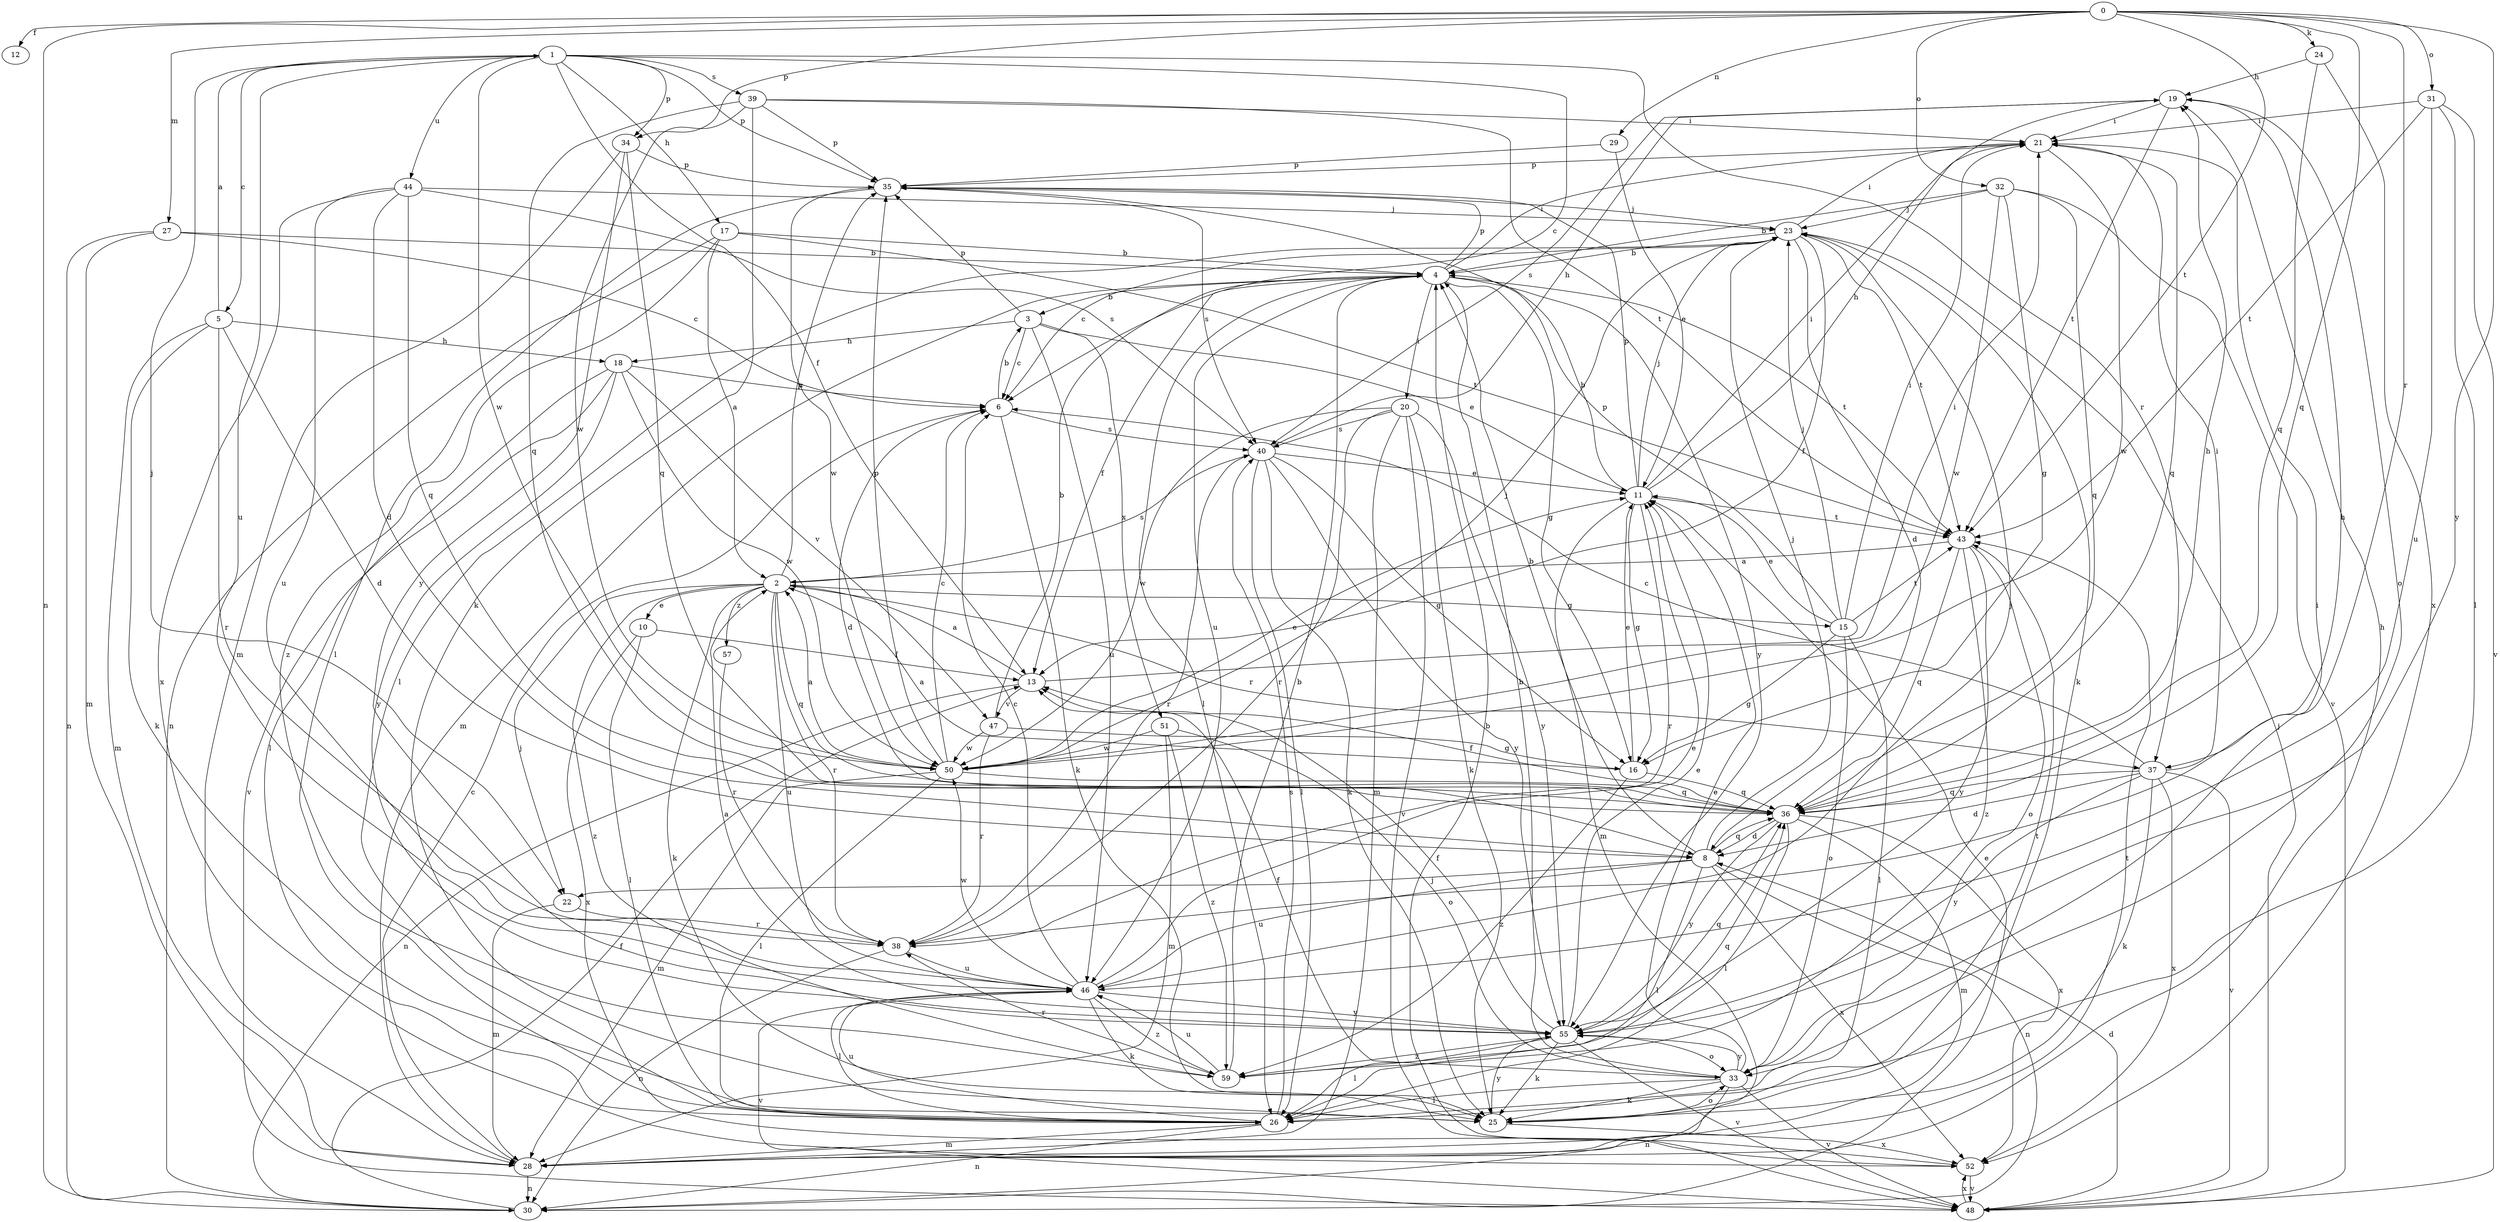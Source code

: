 strict digraph  {
0;
1;
2;
3;
4;
5;
6;
8;
10;
11;
12;
13;
15;
16;
17;
18;
19;
20;
21;
22;
23;
24;
25;
26;
27;
28;
29;
30;
31;
32;
33;
34;
35;
36;
37;
38;
39;
40;
43;
44;
46;
47;
48;
50;
51;
52;
55;
57;
59;
0 -> 12  [label=f];
0 -> 24  [label=k];
0 -> 27  [label=m];
0 -> 29  [label=n];
0 -> 30  [label=n];
0 -> 31  [label=o];
0 -> 32  [label=o];
0 -> 34  [label=p];
0 -> 36  [label=q];
0 -> 37  [label=r];
0 -> 43  [label=t];
0 -> 55  [label=y];
1 -> 5  [label=c];
1 -> 6  [label=c];
1 -> 13  [label=f];
1 -> 17  [label=h];
1 -> 22  [label=j];
1 -> 34  [label=p];
1 -> 35  [label=p];
1 -> 37  [label=r];
1 -> 39  [label=s];
1 -> 44  [label=u];
1 -> 46  [label=u];
1 -> 50  [label=w];
2 -> 10  [label=e];
2 -> 15  [label=g];
2 -> 22  [label=j];
2 -> 25  [label=k];
2 -> 35  [label=p];
2 -> 36  [label=q];
2 -> 37  [label=r];
2 -> 38  [label=r];
2 -> 40  [label=s];
2 -> 46  [label=u];
2 -> 57  [label=z];
2 -> 59  [label=z];
3 -> 6  [label=c];
3 -> 11  [label=e];
3 -> 18  [label=h];
3 -> 35  [label=p];
3 -> 46  [label=u];
3 -> 51  [label=x];
4 -> 3  [label=b];
4 -> 13  [label=f];
4 -> 16  [label=g];
4 -> 20  [label=i];
4 -> 21  [label=i];
4 -> 26  [label=l];
4 -> 28  [label=m];
4 -> 35  [label=p];
4 -> 43  [label=t];
4 -> 46  [label=u];
4 -> 55  [label=y];
5 -> 1  [label=a];
5 -> 8  [label=d];
5 -> 18  [label=h];
5 -> 25  [label=k];
5 -> 28  [label=m];
5 -> 38  [label=r];
6 -> 3  [label=b];
6 -> 8  [label=d];
6 -> 25  [label=k];
6 -> 40  [label=s];
8 -> 4  [label=b];
8 -> 22  [label=j];
8 -> 23  [label=j];
8 -> 26  [label=l];
8 -> 30  [label=n];
8 -> 36  [label=q];
8 -> 46  [label=u];
8 -> 52  [label=x];
10 -> 13  [label=f];
10 -> 26  [label=l];
10 -> 52  [label=x];
11 -> 4  [label=b];
11 -> 16  [label=g];
11 -> 19  [label=h];
11 -> 21  [label=i];
11 -> 23  [label=j];
11 -> 28  [label=m];
11 -> 35  [label=p];
11 -> 38  [label=r];
11 -> 43  [label=t];
13 -> 2  [label=a];
13 -> 21  [label=i];
13 -> 30  [label=n];
13 -> 47  [label=v];
15 -> 11  [label=e];
15 -> 16  [label=g];
15 -> 21  [label=i];
15 -> 23  [label=j];
15 -> 26  [label=l];
15 -> 33  [label=o];
15 -> 35  [label=p];
15 -> 43  [label=t];
16 -> 2  [label=a];
16 -> 11  [label=e];
16 -> 36  [label=q];
16 -> 59  [label=z];
17 -> 2  [label=a];
17 -> 4  [label=b];
17 -> 30  [label=n];
17 -> 43  [label=t];
17 -> 59  [label=z];
18 -> 6  [label=c];
18 -> 26  [label=l];
18 -> 47  [label=v];
18 -> 48  [label=v];
18 -> 50  [label=w];
18 -> 55  [label=y];
19 -> 21  [label=i];
19 -> 33  [label=o];
19 -> 40  [label=s];
19 -> 43  [label=t];
20 -> 25  [label=k];
20 -> 28  [label=m];
20 -> 38  [label=r];
20 -> 40  [label=s];
20 -> 48  [label=v];
20 -> 50  [label=w];
20 -> 55  [label=y];
21 -> 35  [label=p];
21 -> 36  [label=q];
21 -> 50  [label=w];
22 -> 28  [label=m];
22 -> 38  [label=r];
23 -> 4  [label=b];
23 -> 6  [label=c];
23 -> 8  [label=d];
23 -> 13  [label=f];
23 -> 21  [label=i];
23 -> 25  [label=k];
23 -> 26  [label=l];
23 -> 43  [label=t];
24 -> 19  [label=h];
24 -> 36  [label=q];
24 -> 52  [label=x];
25 -> 33  [label=o];
25 -> 43  [label=t];
25 -> 52  [label=x];
25 -> 55  [label=y];
26 -> 28  [label=m];
26 -> 30  [label=n];
26 -> 40  [label=s];
26 -> 46  [label=u];
27 -> 4  [label=b];
27 -> 6  [label=c];
27 -> 28  [label=m];
27 -> 30  [label=n];
28 -> 6  [label=c];
28 -> 19  [label=h];
28 -> 30  [label=n];
28 -> 43  [label=t];
29 -> 11  [label=e];
29 -> 35  [label=p];
30 -> 11  [label=e];
30 -> 13  [label=f];
31 -> 21  [label=i];
31 -> 26  [label=l];
31 -> 43  [label=t];
31 -> 46  [label=u];
31 -> 48  [label=v];
32 -> 4  [label=b];
32 -> 16  [label=g];
32 -> 23  [label=j];
32 -> 36  [label=q];
32 -> 48  [label=v];
32 -> 50  [label=w];
33 -> 4  [label=b];
33 -> 11  [label=e];
33 -> 13  [label=f];
33 -> 21  [label=i];
33 -> 25  [label=k];
33 -> 26  [label=l];
33 -> 30  [label=n];
33 -> 48  [label=v];
33 -> 55  [label=y];
34 -> 28  [label=m];
34 -> 35  [label=p];
34 -> 36  [label=q];
34 -> 55  [label=y];
35 -> 23  [label=j];
35 -> 26  [label=l];
35 -> 40  [label=s];
35 -> 50  [label=w];
36 -> 8  [label=d];
36 -> 13  [label=f];
36 -> 19  [label=h];
36 -> 26  [label=l];
36 -> 28  [label=m];
36 -> 52  [label=x];
36 -> 55  [label=y];
37 -> 6  [label=c];
37 -> 8  [label=d];
37 -> 21  [label=i];
37 -> 25  [label=k];
37 -> 36  [label=q];
37 -> 48  [label=v];
37 -> 52  [label=x];
37 -> 55  [label=y];
38 -> 19  [label=h];
38 -> 30  [label=n];
38 -> 46  [label=u];
39 -> 21  [label=i];
39 -> 25  [label=k];
39 -> 35  [label=p];
39 -> 36  [label=q];
39 -> 43  [label=t];
39 -> 50  [label=w];
40 -> 11  [label=e];
40 -> 16  [label=g];
40 -> 19  [label=h];
40 -> 25  [label=k];
40 -> 26  [label=l];
40 -> 38  [label=r];
40 -> 55  [label=y];
43 -> 2  [label=a];
43 -> 33  [label=o];
43 -> 36  [label=q];
43 -> 55  [label=y];
43 -> 59  [label=z];
44 -> 8  [label=d];
44 -> 23  [label=j];
44 -> 36  [label=q];
44 -> 40  [label=s];
44 -> 46  [label=u];
44 -> 52  [label=x];
46 -> 6  [label=c];
46 -> 11  [label=e];
46 -> 23  [label=j];
46 -> 25  [label=k];
46 -> 26  [label=l];
46 -> 48  [label=v];
46 -> 50  [label=w];
46 -> 55  [label=y];
46 -> 59  [label=z];
47 -> 4  [label=b];
47 -> 16  [label=g];
47 -> 38  [label=r];
47 -> 50  [label=w];
48 -> 8  [label=d];
48 -> 23  [label=j];
48 -> 52  [label=x];
50 -> 2  [label=a];
50 -> 6  [label=c];
50 -> 11  [label=e];
50 -> 23  [label=j];
50 -> 26  [label=l];
50 -> 28  [label=m];
50 -> 35  [label=p];
50 -> 36  [label=q];
51 -> 28  [label=m];
51 -> 33  [label=o];
51 -> 50  [label=w];
51 -> 59  [label=z];
52 -> 4  [label=b];
52 -> 48  [label=v];
55 -> 2  [label=a];
55 -> 11  [label=e];
55 -> 13  [label=f];
55 -> 25  [label=k];
55 -> 26  [label=l];
55 -> 33  [label=o];
55 -> 36  [label=q];
55 -> 48  [label=v];
55 -> 59  [label=z];
57 -> 38  [label=r];
59 -> 4  [label=b];
59 -> 36  [label=q];
59 -> 38  [label=r];
59 -> 46  [label=u];
}
